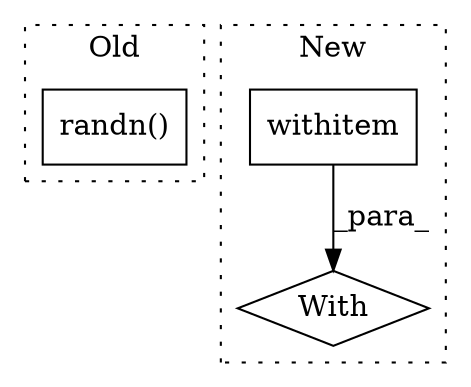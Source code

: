 digraph G {
subgraph cluster0 {
1 [label="randn()" a="75" s="30271,30292" l="16,1" shape="box"];
label = "Old";
style="dotted";
}
subgraph cluster1 {
2 [label="withitem" a="49" s="31186" l="5" shape="box"];
3 [label="With" a="39" s="31181,31191" l="5,14" shape="diamond"];
label = "New";
style="dotted";
}
2 -> 3 [label="_para_"];
}